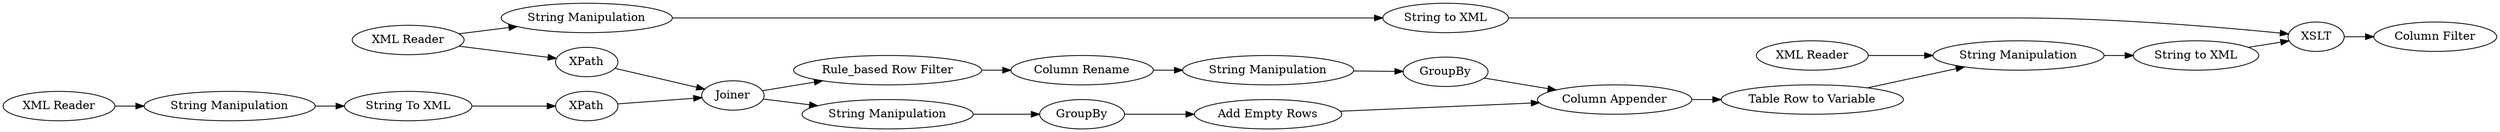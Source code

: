 digraph {
	53 -> 54
	49 -> 47
	26 -> 53
	10 -> 3
	39 -> 40
	2 -> 3
	16 -> 37
	13 -> 46
	40 -> 44
	41 -> 39
	39 -> 48
	14 -> 15
	17 -> 13
	48 -> 49
	46 -> 14
	44 -> 17
	3 -> 55
	22 -> 2
	50 -> 15
	37 -> 39
	54 -> 41
	47 -> 46
	15 -> 10
	16 -> 22
	55 [label="Column Filter"]
	26 [label="XML Reader"]
	17 [label="String Manipulation"]
	3 [label=XSLT]
	49 [label=GroupBy]
	41 [label=XPath]
	15 [label="String Manipulation"]
	54 [label="String To XML"]
	10 [label="String to XML"]
	16 [label="XML Reader"]
	48 [label="String Manipulation"]
	50 [label="XML Reader"]
	22 [label="String Manipulation"]
	53 [label="String Manipulation"]
	47 [label="Add Empty Rows"]
	14 [label="Table Row to Variable"]
	13 [label=GroupBy]
	44 [label="Column Rename"]
	46 [label="Column Appender"]
	40 [label="Rule_based Row Filter"]
	39 [label=Joiner]
	2 [label="String to XML"]
	37 [label=XPath]
	rankdir=LR
}
